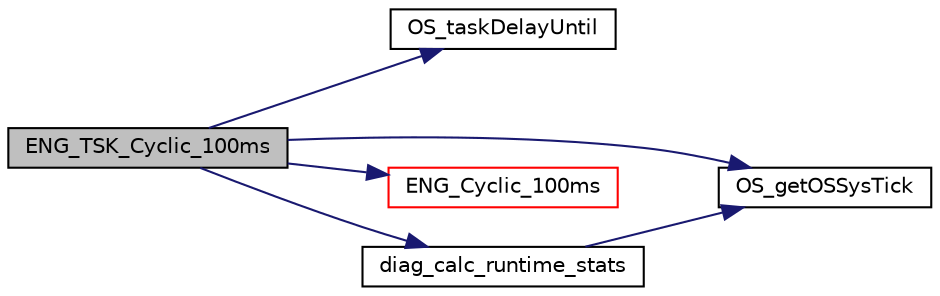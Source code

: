 digraph "ENG_TSK_Cyclic_100ms"
{
  edge [fontname="Helvetica",fontsize="10",labelfontname="Helvetica",labelfontsize="10"];
  node [fontname="Helvetica",fontsize="10",shape=record];
  rankdir="LR";
  Node204 [label="ENG_TSK_Cyclic_100ms",height=0.2,width=0.4,color="black", fillcolor="grey75", style="filled", fontcolor="black"];
  Node204 -> Node205 [color="midnightblue",fontsize="10",style="solid",fontname="Helvetica"];
  Node205 [label="OS_taskDelayUntil",height=0.2,width=0.4,color="black", fillcolor="white", style="filled",URL="$os_8c.html#a0f45ac2d8141fb57e8aece8c1c9e3cd6",tooltip="Delay a task until a specified time. "];
  Node204 -> Node206 [color="midnightblue",fontsize="10",style="solid",fontname="Helvetica"];
  Node206 [label="OS_getOSSysTick",height=0.2,width=0.4,color="black", fillcolor="white", style="filled",URL="$os_8c.html#a4c29aeb605d624ed4979a48ebde8b7f3",tooltip="returns OS based system tick value. "];
  Node204 -> Node207 [color="midnightblue",fontsize="10",style="solid",fontname="Helvetica"];
  Node207 [label="ENG_Cyclic_100ms",height=0.2,width=0.4,color="red", fillcolor="white", style="filled",URL="$enginetask__cfg_8c.html#af9a427334e2f61e7770384ba1a487aa0",tooltip="Task for ADC control, balancing control and isolation measurement. "];
  Node204 -> Node235 [color="midnightblue",fontsize="10",style="solid",fontname="Helvetica"];
  Node235 [label="diag_calc_runtime_stats",height=0.2,width=0.4,color="black", fillcolor="white", style="filled",URL="$runtime__stats__light_8c.html#a025023a48e69f56d567377830ecaa7bc",tooltip="Update the runtime stats. "];
  Node235 -> Node206 [color="midnightblue",fontsize="10",style="solid",fontname="Helvetica"];
}
